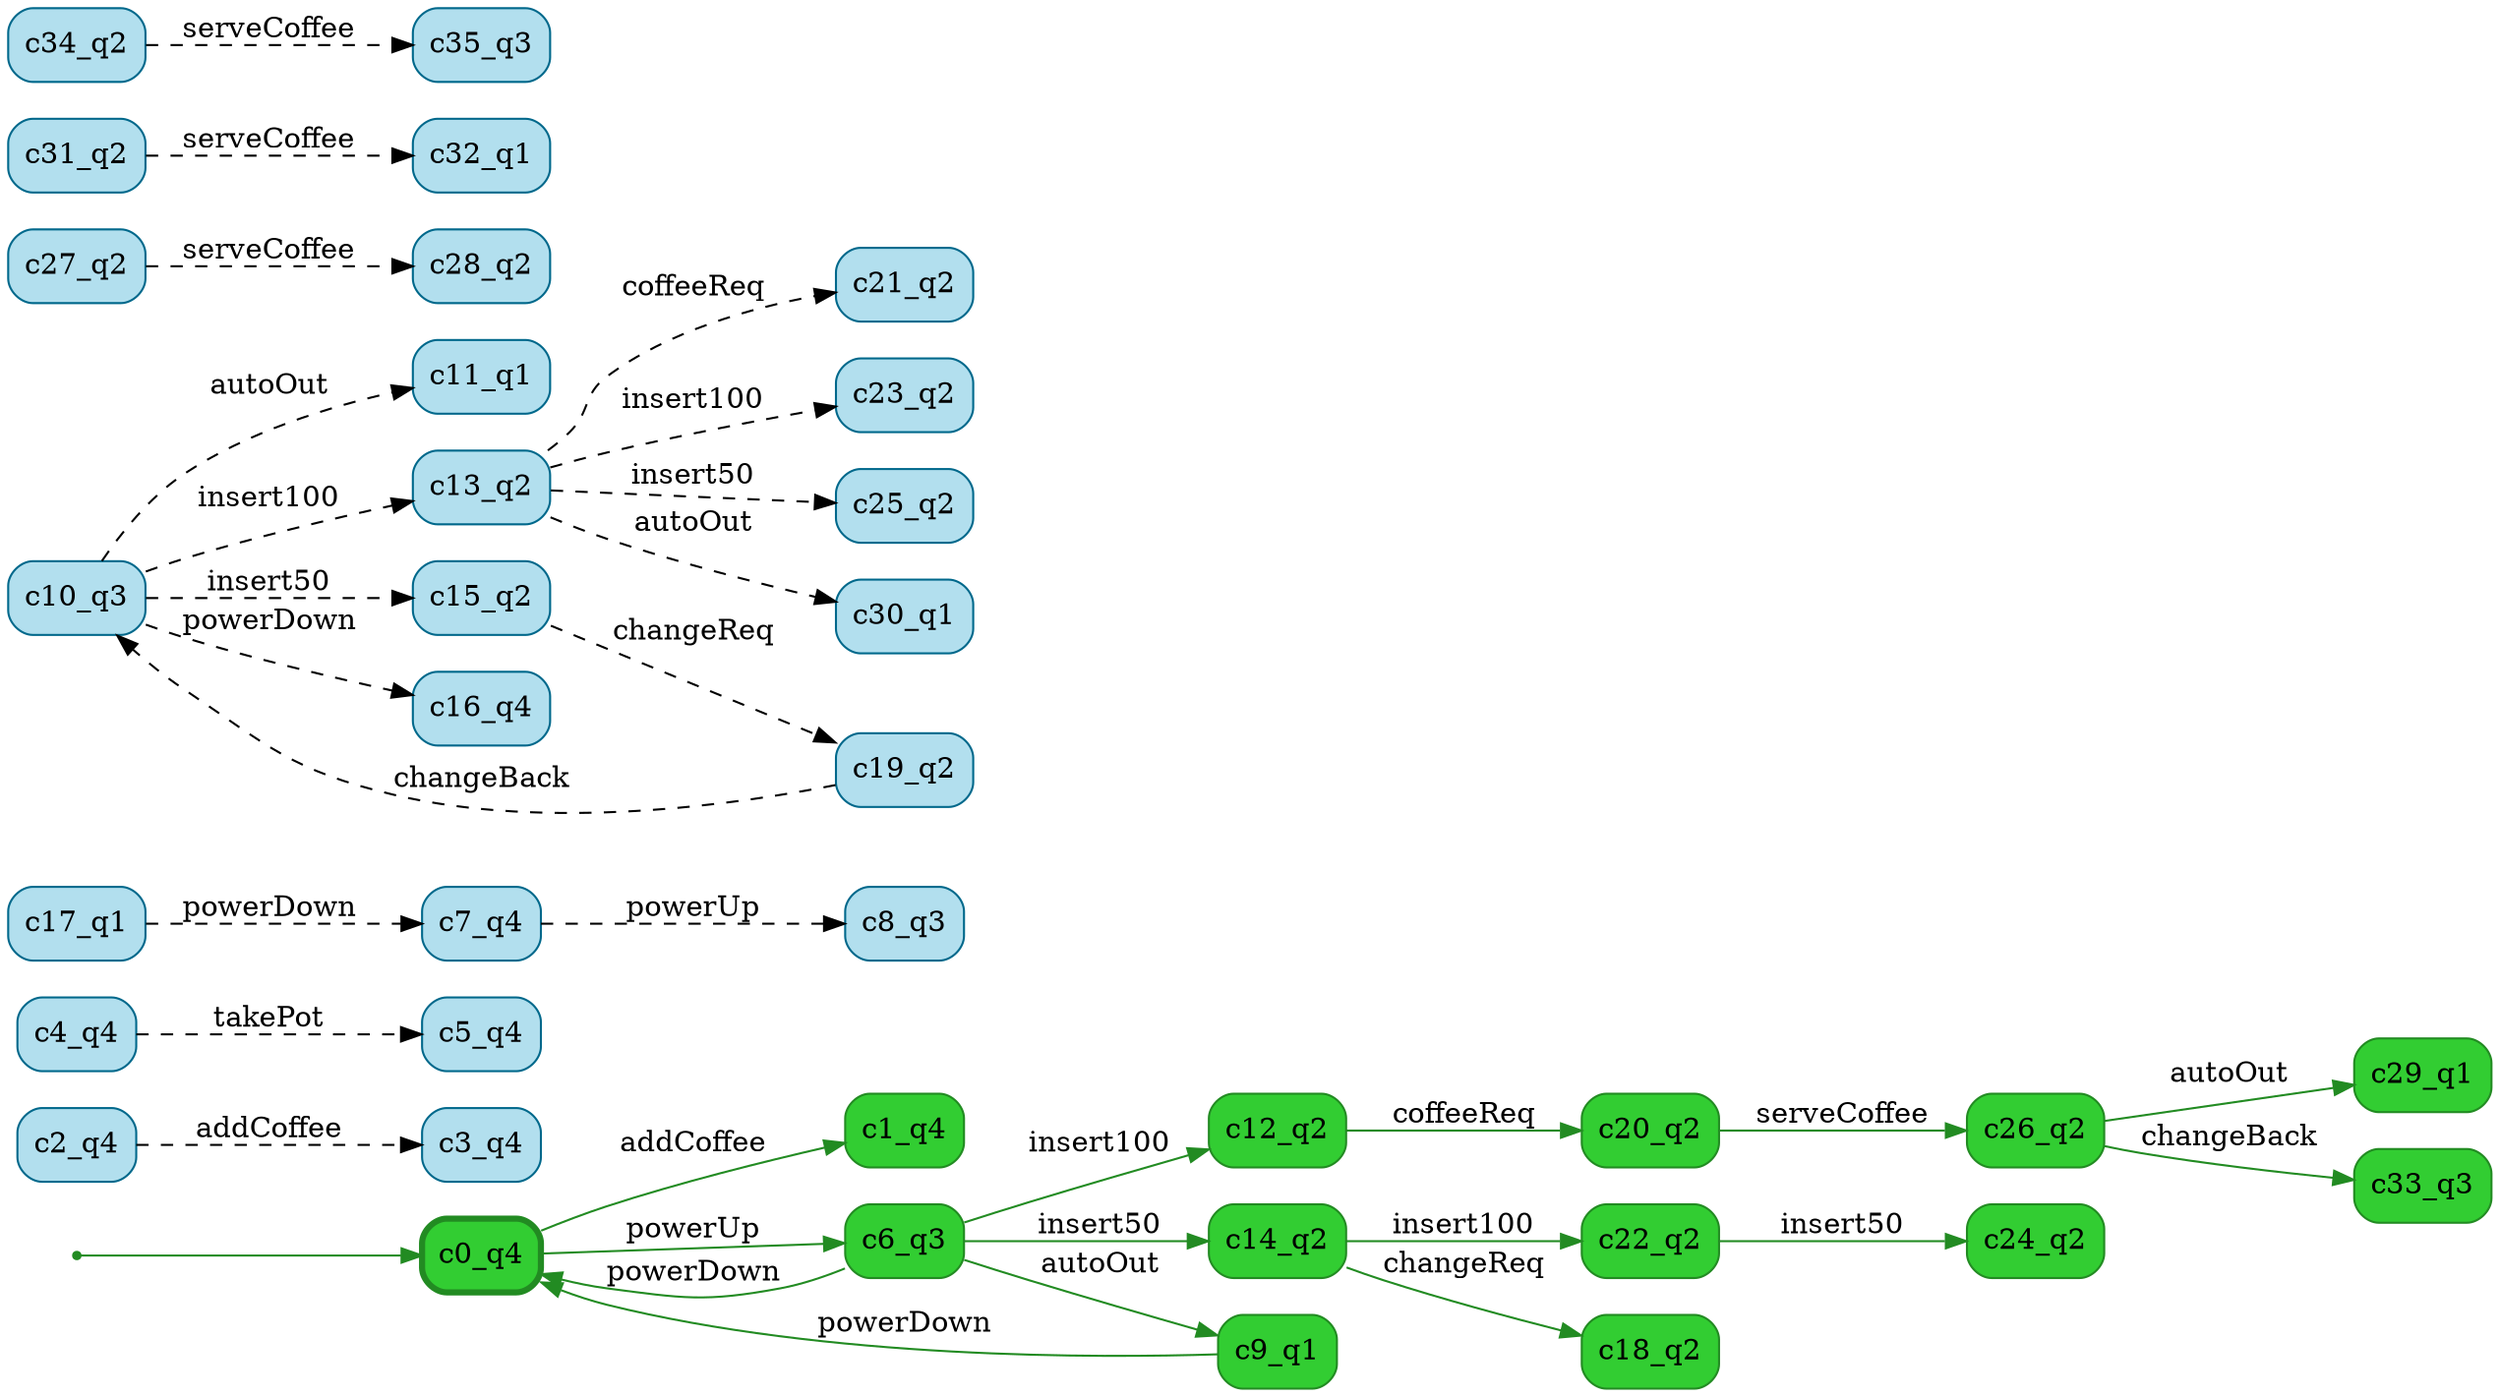 digraph g {

	rankdir="LR"

	__invisible__[shape="point", color="forestgreen"]
	c0_q4[label="c0_q4", shape="box", style="rounded, filled", color="forestgreen", fillcolor="limegreen", penwidth=3] // Initial
	c1_q4[label="c1_q4", shape="box", style="rounded, filled", color="forestgreen", fillcolor="limegreen"]
	c6_q3[label="c6_q3", shape="box", style="rounded, filled", color="forestgreen", fillcolor="limegreen"]
	c9_q1[label="c9_q1", shape="box", style="rounded, filled", color="forestgreen", fillcolor="limegreen"]
	c12_q2[label="c12_q2", shape="box", style="rounded, filled", color="forestgreen", fillcolor="limegreen"]
	c20_q2[label="c20_q2", shape="box", style="rounded, filled", color="forestgreen", fillcolor="limegreen"]
	c26_q2[label="c26_q2", shape="box", style="rounded, filled", color="forestgreen", fillcolor="limegreen"]
	c29_q1[label="c29_q1", shape="box", style="rounded, filled", color="forestgreen", fillcolor="limegreen"]
	c33_q3[label="c33_q3", shape="box", style="rounded, filled", color="forestgreen", fillcolor="limegreen"]
	c14_q2[label="c14_q2", shape="box", style="rounded, filled", color="forestgreen", fillcolor="limegreen"]
	c18_q2[label="c18_q2", shape="box", style="rounded, filled", color="forestgreen", fillcolor="limegreen"]
	c22_q2[label="c22_q2", shape="box", style="rounded, filled", color="forestgreen", fillcolor="limegreen"]
	c24_q2[label="c24_q2", shape="box", style="rounded, filled", color="forestgreen", fillcolor="limegreen"]
	c2_q4[label="c2_q4", shape="box", style="rounded, filled", color="deepskyblue4", fillcolor="lightblue2"]
	c3_q4[label="c3_q4", shape="box", style="rounded, filled", color="deepskyblue4", fillcolor="lightblue2"]
	c4_q4[label="c4_q4", shape="box", style="rounded, filled", color="deepskyblue4", fillcolor="lightblue2"]
	c5_q4[label="c5_q4", shape="box", style="rounded, filled", color="deepskyblue4", fillcolor="lightblue2"]
	c7_q4[label="c7_q4", shape="box", style="rounded, filled", color="deepskyblue4", fillcolor="lightblue2"]
	c8_q3[label="c8_q3", shape="box", style="rounded, filled", color="deepskyblue4", fillcolor="lightblue2"]
	c10_q3[label="c10_q3", shape="box", style="rounded, filled", color="deepskyblue4", fillcolor="lightblue2"]
	c11_q1[label="c11_q1", shape="box", style="rounded, filled", color="deepskyblue4", fillcolor="lightblue2"]
	c13_q2[label="c13_q2", shape="box", style="rounded, filled", color="deepskyblue4", fillcolor="lightblue2"]
	c15_q2[label="c15_q2", shape="box", style="rounded, filled", color="deepskyblue4", fillcolor="lightblue2"]
	c16_q4[label="c16_q4", shape="box", style="rounded, filled", color="deepskyblue4", fillcolor="lightblue2"]
	c17_q1[label="c17_q1", shape="box", style="rounded, filled", color="deepskyblue4", fillcolor="lightblue2"]
	c19_q2[label="c19_q2", shape="box", style="rounded, filled", color="deepskyblue4", fillcolor="lightblue2"]
	c21_q2[label="c21_q2", shape="box", style="rounded, filled", color="deepskyblue4", fillcolor="lightblue2"]
	c23_q2[label="c23_q2", shape="box", style="rounded, filled", color="deepskyblue4", fillcolor="lightblue2"]
	c25_q2[label="c25_q2", shape="box", style="rounded, filled", color="deepskyblue4", fillcolor="lightblue2"]
	c27_q2[label="c27_q2", shape="box", style="rounded, filled", color="deepskyblue4", fillcolor="lightblue2"]
	c28_q2[label="c28_q2", shape="box", style="rounded, filled", color="deepskyblue4", fillcolor="lightblue2"]
	c30_q1[label="c30_q1", shape="box", style="rounded, filled", color="deepskyblue4", fillcolor="lightblue2"]
	c31_q2[label="c31_q2", shape="box", style="rounded, filled", color="deepskyblue4", fillcolor="lightblue2"]
	c32_q1[label="c32_q1", shape="box", style="rounded, filled", color="deepskyblue4", fillcolor="lightblue2"]
	c34_q2[label="c34_q2", shape="box", style="rounded, filled", color="deepskyblue4", fillcolor="lightblue2"]
	c35_q3[label="c35_q3", shape="box", style="rounded, filled", color="deepskyblue4", fillcolor="lightblue2"]

	__invisible__ -> c0_q4[color="forestgreen"]
	c0_q4 -> c1_q4[label="addCoffee", color="forestgreen"]
	c0_q4 -> c6_q3[label="powerUp", color="forestgreen"]
	c6_q3 -> c9_q1[label="autoOut", color="forestgreen"]
	c9_q1 -> c0_q4[label="powerDown", color="forestgreen"]
	c6_q3 -> c12_q2[label="insert100", color="forestgreen"]
	c12_q2 -> c20_q2[label="coffeeReq", color="forestgreen"]
	c20_q2 -> c26_q2[label="serveCoffee", color="forestgreen"]
	c26_q2 -> c29_q1[label="autoOut", color="forestgreen"]
	c26_q2 -> c33_q3[label="changeBack", color="forestgreen"]
	c6_q3 -> c14_q2[label="insert50", color="forestgreen"]
	c14_q2 -> c18_q2[label="changeReq", color="forestgreen"]
	c14_q2 -> c22_q2[label="insert100", color="forestgreen"]
	c22_q2 -> c24_q2[label="insert50", color="forestgreen"]
	c6_q3 -> c0_q4[label="powerDown", color="forestgreen"]
	c2_q4 -> c3_q4[label="addCoffee", color="black", style="dashed"]
	c4_q4 -> c5_q4[label="takePot", color="black", style="dashed"]
	c7_q4 -> c8_q3[label="powerUp", color="black", style="dashed"]
	c10_q3 -> c11_q1[label="autoOut", color="black", style="dashed"]
	c10_q3 -> c13_q2[label="insert100", color="black", style="dashed"]
	c10_q3 -> c15_q2[label="insert50", color="black", style="dashed"]
	c10_q3 -> c16_q4[label="powerDown", color="black", style="dashed"]
	c17_q1 -> c7_q4[label="powerDown", color="black", style="dashed"]
	c15_q2 -> c19_q2[label="changeReq", color="black", style="dashed"]
	c13_q2 -> c21_q2[label="coffeeReq", color="black", style="dashed"]
	c13_q2 -> c23_q2[label="insert100", color="black", style="dashed"]
	c13_q2 -> c25_q2[label="insert50", color="black", style="dashed"]
	c27_q2 -> c28_q2[label="serveCoffee", color="black", style="dashed"]
	c13_q2 -> c30_q1[label="autoOut", color="black", style="dashed"]
	c31_q2 -> c32_q1[label="serveCoffee", color="black", style="dashed"]
	c19_q2 -> c10_q3[label="changeBack", color="black", style="dashed"]
	c34_q2 -> c35_q3[label="serveCoffee", color="black", style="dashed"]

}
